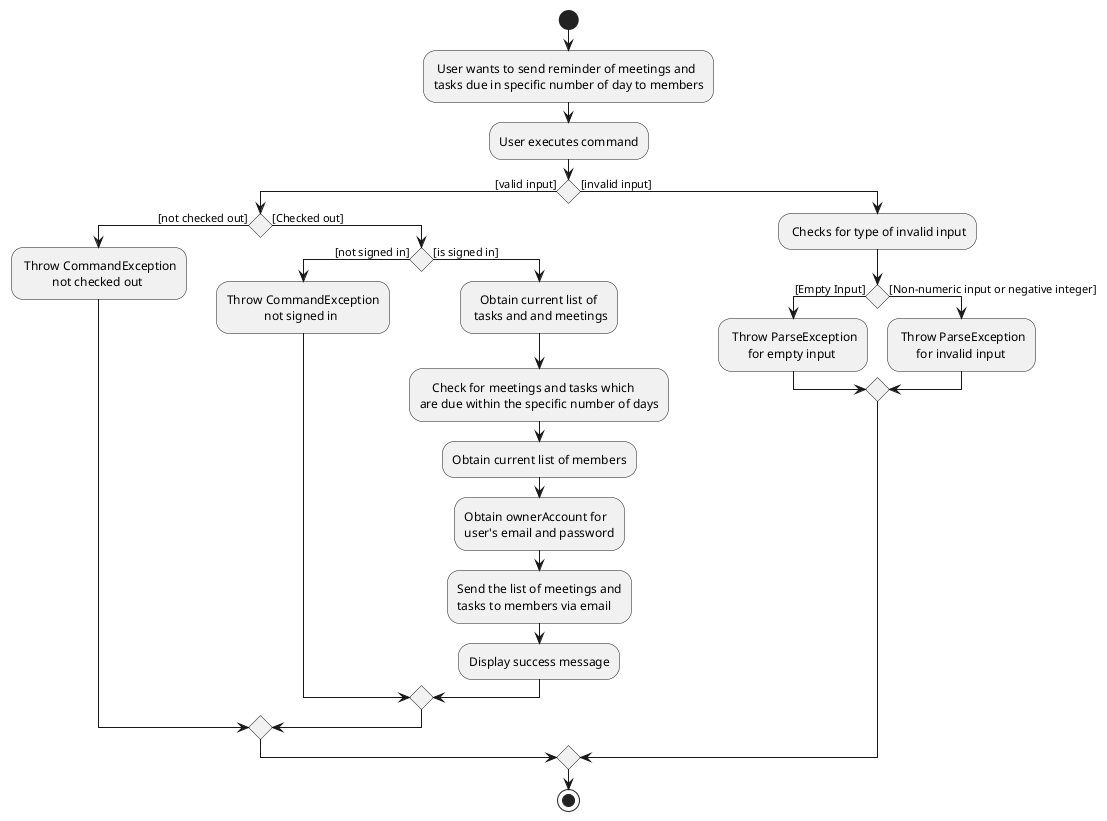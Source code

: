 @startuml
start
: User wants to send reminder of meetings and
tasks due in specific number of day to members;
:User executes command;

if () then ([valid input])

if () then ([not checked out])
: Throw CommandException
          not checked out;

else ([Checked out])


if () then ([not signed in])
:Throw CommandException
            not signed in;
else ([is signed in])
:   Obtain current list of
 tasks and and meetings;
:    Check for meetings and tasks which
are due within the specific number of days;
:Obtain current list of members;
:Obtain ownerAccount for
user's email and password;
:Send the list of meetings and
tasks to members via email;
:Display success message;
endif
endif

else ([invalid input])
: Checks for type of invalid input;
if () then ([Empty Input])
: Throw ParseException
      for empty input;
else ([Non-numeric input or negative integer])
: Throw ParseException
      for invalid input;
endif
endif
stop
@enduml
